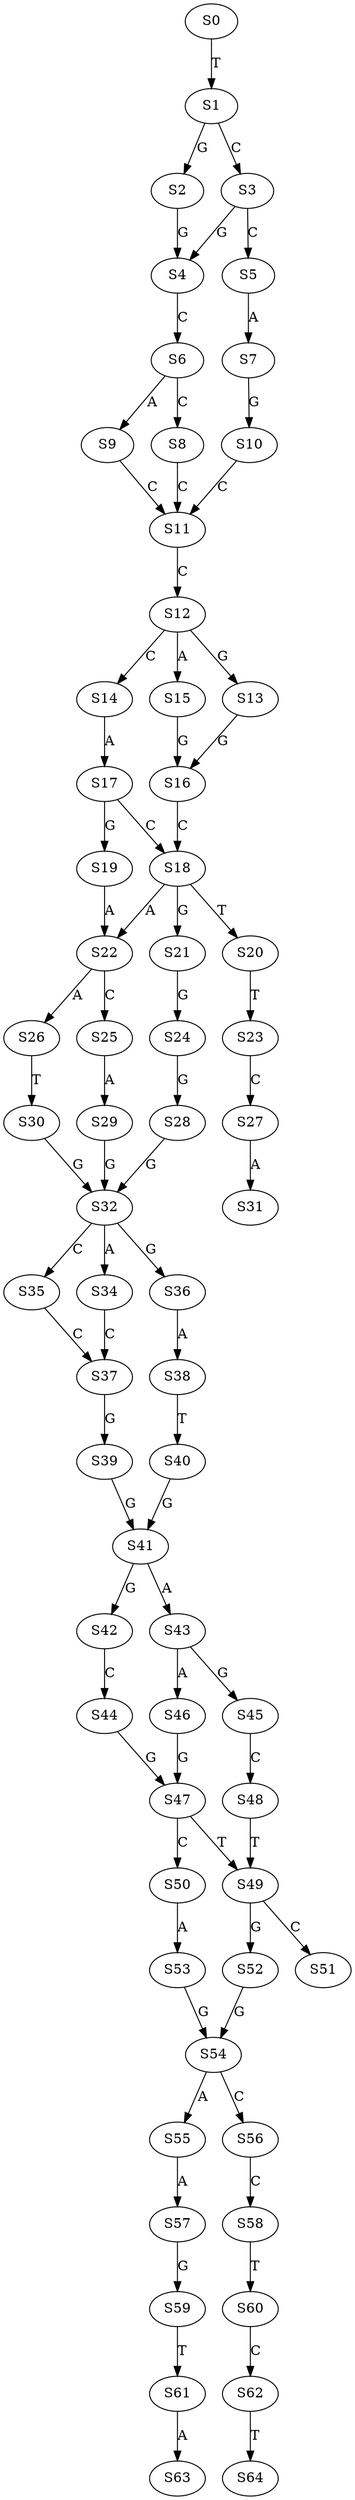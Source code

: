 strict digraph  {
	S0 -> S1 [ label = T ];
	S1 -> S2 [ label = G ];
	S1 -> S3 [ label = C ];
	S2 -> S4 [ label = G ];
	S3 -> S4 [ label = G ];
	S3 -> S5 [ label = C ];
	S4 -> S6 [ label = C ];
	S5 -> S7 [ label = A ];
	S6 -> S8 [ label = C ];
	S6 -> S9 [ label = A ];
	S7 -> S10 [ label = G ];
	S8 -> S11 [ label = C ];
	S9 -> S11 [ label = C ];
	S10 -> S11 [ label = C ];
	S11 -> S12 [ label = C ];
	S12 -> S13 [ label = G ];
	S12 -> S14 [ label = C ];
	S12 -> S15 [ label = A ];
	S13 -> S16 [ label = G ];
	S14 -> S17 [ label = A ];
	S15 -> S16 [ label = G ];
	S16 -> S18 [ label = C ];
	S17 -> S18 [ label = C ];
	S17 -> S19 [ label = G ];
	S18 -> S20 [ label = T ];
	S18 -> S21 [ label = G ];
	S18 -> S22 [ label = A ];
	S19 -> S22 [ label = A ];
	S20 -> S23 [ label = T ];
	S21 -> S24 [ label = G ];
	S22 -> S25 [ label = C ];
	S22 -> S26 [ label = A ];
	S23 -> S27 [ label = C ];
	S24 -> S28 [ label = G ];
	S25 -> S29 [ label = A ];
	S26 -> S30 [ label = T ];
	S27 -> S31 [ label = A ];
	S28 -> S32 [ label = G ];
	S29 -> S32 [ label = G ];
	S30 -> S32 [ label = G ];
	S32 -> S34 [ label = A ];
	S32 -> S35 [ label = C ];
	S32 -> S36 [ label = G ];
	S34 -> S37 [ label = C ];
	S35 -> S37 [ label = C ];
	S36 -> S38 [ label = A ];
	S37 -> S39 [ label = G ];
	S38 -> S40 [ label = T ];
	S39 -> S41 [ label = G ];
	S40 -> S41 [ label = G ];
	S41 -> S42 [ label = G ];
	S41 -> S43 [ label = A ];
	S42 -> S44 [ label = C ];
	S43 -> S45 [ label = G ];
	S43 -> S46 [ label = A ];
	S44 -> S47 [ label = G ];
	S45 -> S48 [ label = C ];
	S46 -> S47 [ label = G ];
	S47 -> S49 [ label = T ];
	S47 -> S50 [ label = C ];
	S48 -> S49 [ label = T ];
	S49 -> S51 [ label = C ];
	S49 -> S52 [ label = G ];
	S50 -> S53 [ label = A ];
	S52 -> S54 [ label = G ];
	S53 -> S54 [ label = G ];
	S54 -> S55 [ label = A ];
	S54 -> S56 [ label = C ];
	S55 -> S57 [ label = A ];
	S56 -> S58 [ label = C ];
	S57 -> S59 [ label = G ];
	S58 -> S60 [ label = T ];
	S59 -> S61 [ label = T ];
	S60 -> S62 [ label = C ];
	S61 -> S63 [ label = A ];
	S62 -> S64 [ label = T ];
}
